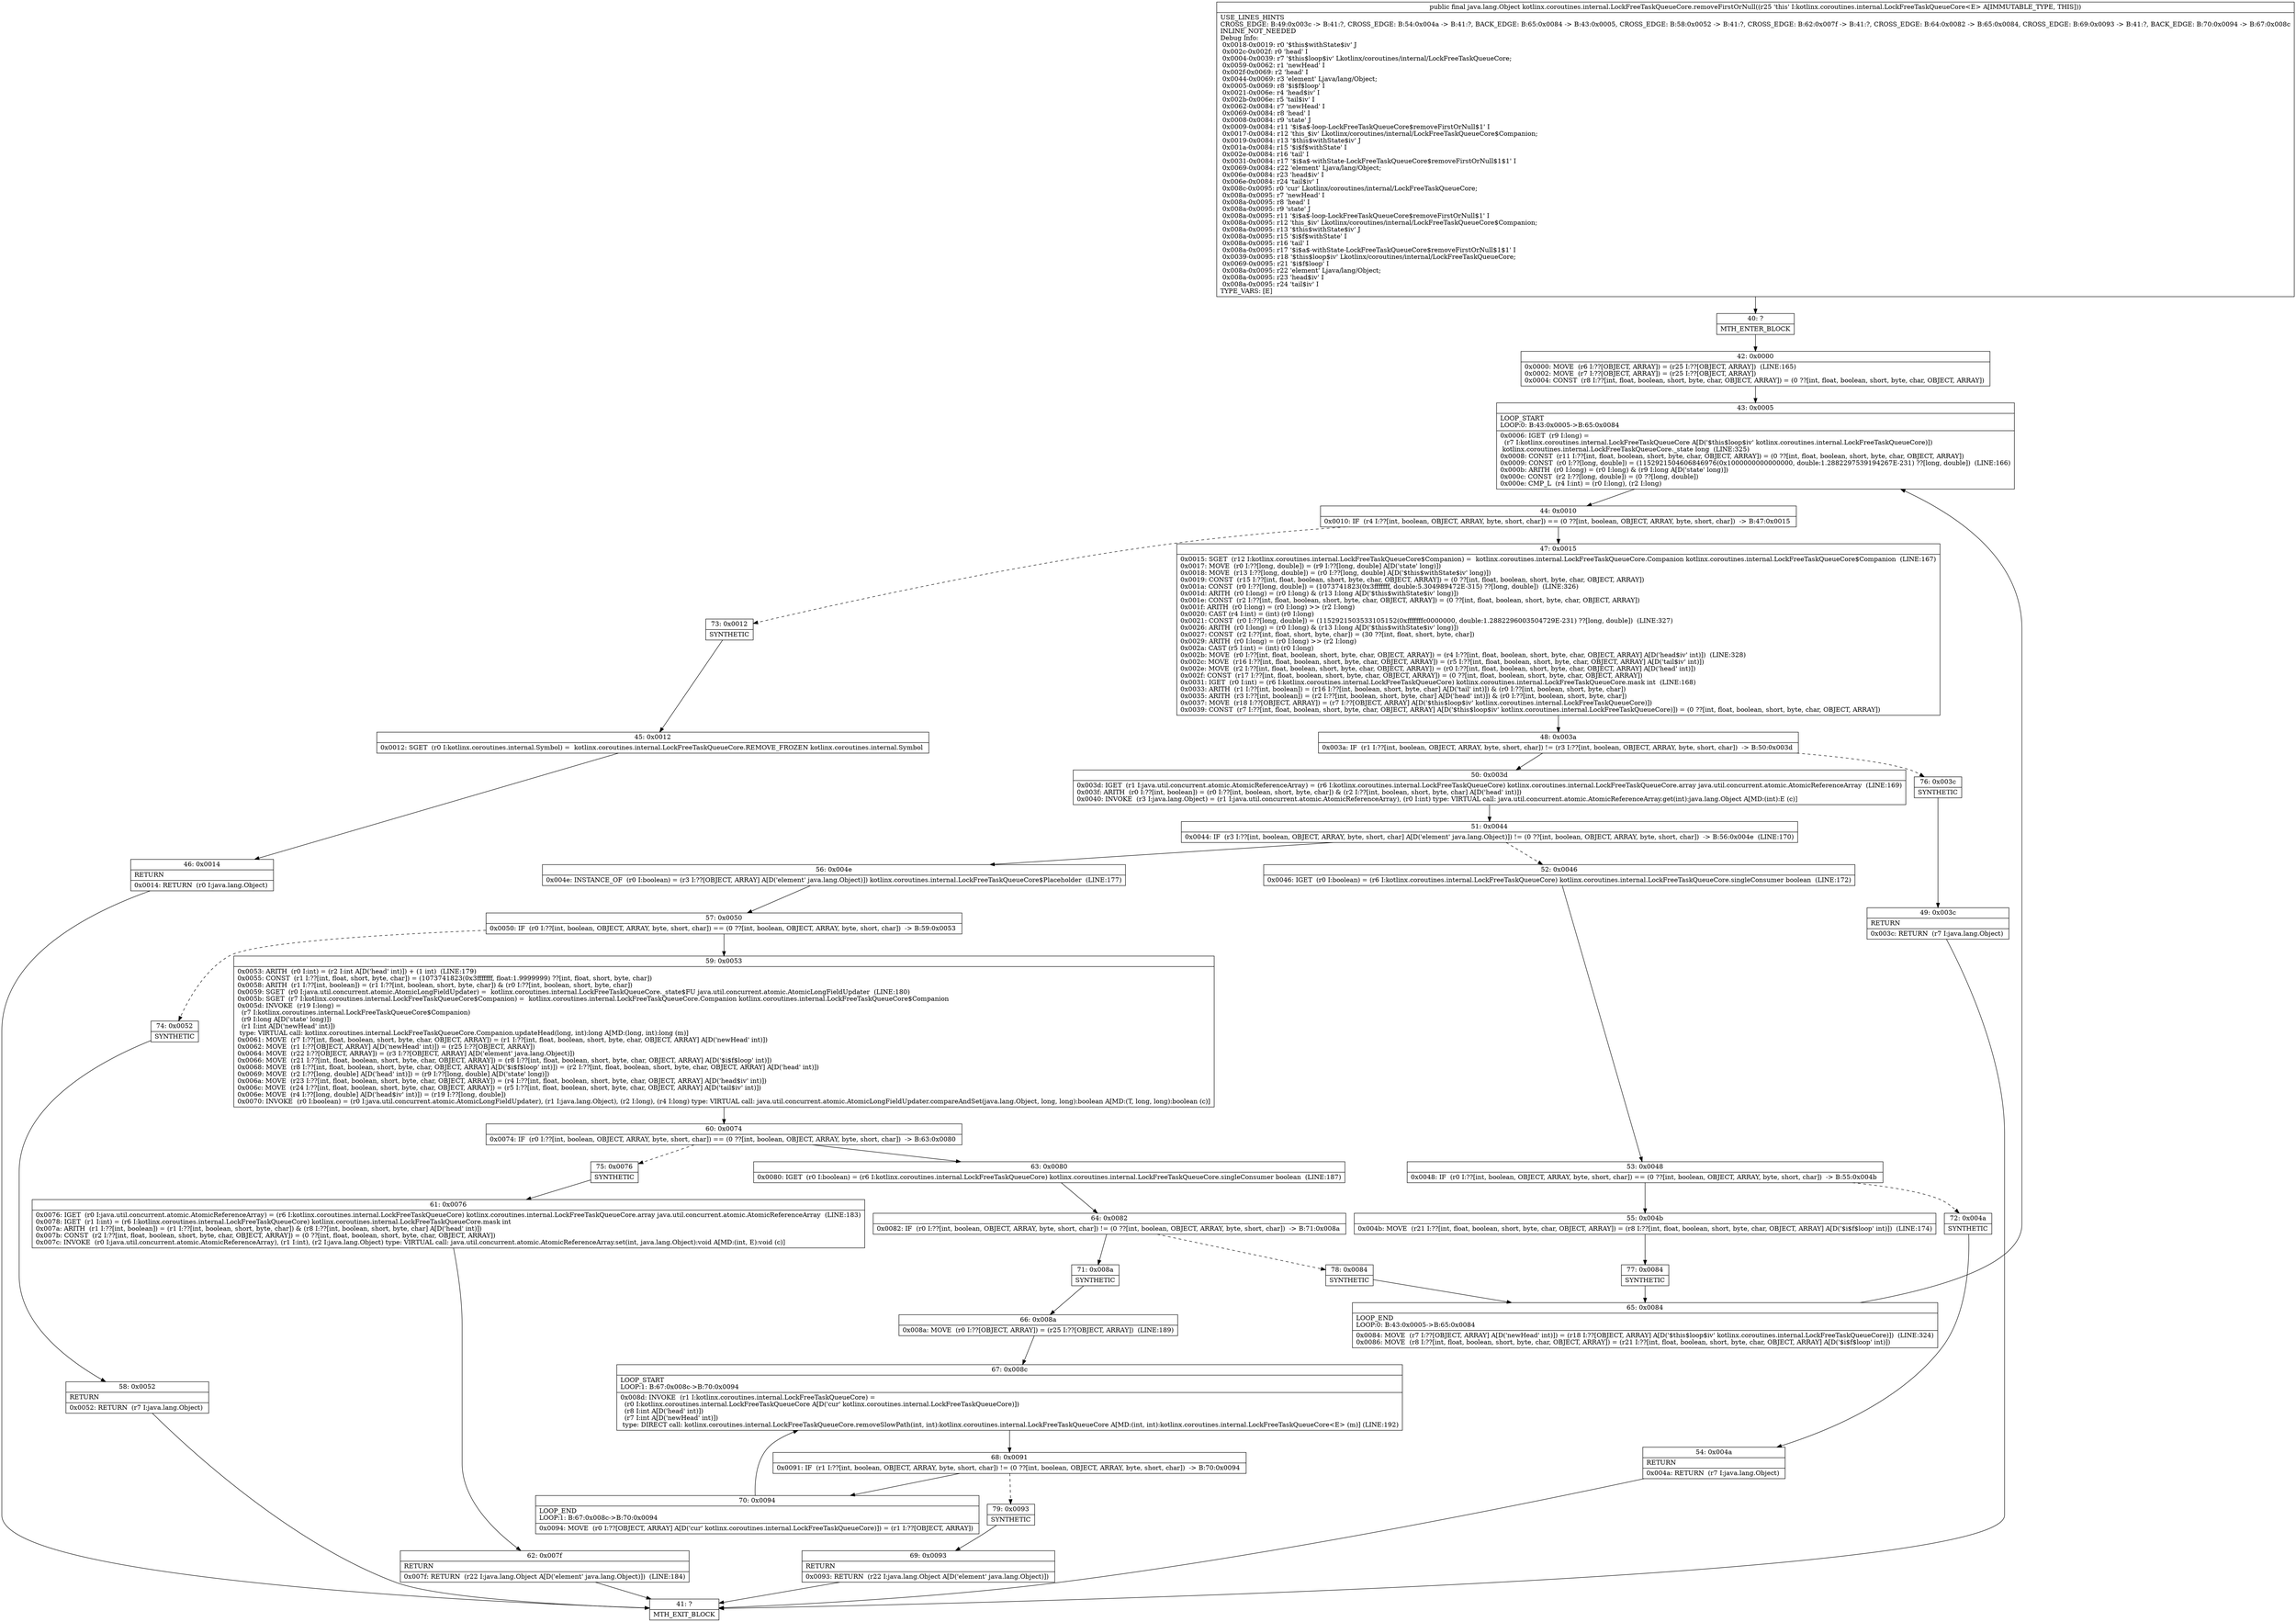 digraph "CFG forkotlinx.coroutines.internal.LockFreeTaskQueueCore.removeFirstOrNull()Ljava\/lang\/Object;" {
Node_40 [shape=record,label="{40\:\ ?|MTH_ENTER_BLOCK\l}"];
Node_42 [shape=record,label="{42\:\ 0x0000|0x0000: MOVE  (r6 I:??[OBJECT, ARRAY]) = (r25 I:??[OBJECT, ARRAY])  (LINE:165)\l0x0002: MOVE  (r7 I:??[OBJECT, ARRAY]) = (r25 I:??[OBJECT, ARRAY]) \l0x0004: CONST  (r8 I:??[int, float, boolean, short, byte, char, OBJECT, ARRAY]) = (0 ??[int, float, boolean, short, byte, char, OBJECT, ARRAY]) \l}"];
Node_43 [shape=record,label="{43\:\ 0x0005|LOOP_START\lLOOP:0: B:43:0x0005\-\>B:65:0x0084\l|0x0006: IGET  (r9 I:long) = \l  (r7 I:kotlinx.coroutines.internal.LockFreeTaskQueueCore A[D('$this$loop$iv' kotlinx.coroutines.internal.LockFreeTaskQueueCore)])\l kotlinx.coroutines.internal.LockFreeTaskQueueCore._state long  (LINE:325)\l0x0008: CONST  (r11 I:??[int, float, boolean, short, byte, char, OBJECT, ARRAY]) = (0 ??[int, float, boolean, short, byte, char, OBJECT, ARRAY]) \l0x0009: CONST  (r0 I:??[long, double]) = (1152921504606846976(0x1000000000000000, double:1.2882297539194267E\-231) ??[long, double])  (LINE:166)\l0x000b: ARITH  (r0 I:long) = (r0 I:long) & (r9 I:long A[D('state' long)]) \l0x000c: CONST  (r2 I:??[long, double]) = (0 ??[long, double]) \l0x000e: CMP_L  (r4 I:int) = (r0 I:long), (r2 I:long) \l}"];
Node_44 [shape=record,label="{44\:\ 0x0010|0x0010: IF  (r4 I:??[int, boolean, OBJECT, ARRAY, byte, short, char]) == (0 ??[int, boolean, OBJECT, ARRAY, byte, short, char])  \-\> B:47:0x0015 \l}"];
Node_47 [shape=record,label="{47\:\ 0x0015|0x0015: SGET  (r12 I:kotlinx.coroutines.internal.LockFreeTaskQueueCore$Companion) =  kotlinx.coroutines.internal.LockFreeTaskQueueCore.Companion kotlinx.coroutines.internal.LockFreeTaskQueueCore$Companion  (LINE:167)\l0x0017: MOVE  (r0 I:??[long, double]) = (r9 I:??[long, double] A[D('state' long)]) \l0x0018: MOVE  (r13 I:??[long, double]) = (r0 I:??[long, double] A[D('$this$withState$iv' long)]) \l0x0019: CONST  (r15 I:??[int, float, boolean, short, byte, char, OBJECT, ARRAY]) = (0 ??[int, float, boolean, short, byte, char, OBJECT, ARRAY]) \l0x001a: CONST  (r0 I:??[long, double]) = (1073741823(0x3fffffff, double:5.304989472E\-315) ??[long, double])  (LINE:326)\l0x001d: ARITH  (r0 I:long) = (r0 I:long) & (r13 I:long A[D('$this$withState$iv' long)]) \l0x001e: CONST  (r2 I:??[int, float, boolean, short, byte, char, OBJECT, ARRAY]) = (0 ??[int, float, boolean, short, byte, char, OBJECT, ARRAY]) \l0x001f: ARITH  (r0 I:long) = (r0 I:long) \>\> (r2 I:long) \l0x0020: CAST (r4 I:int) = (int) (r0 I:long) \l0x0021: CONST  (r0 I:??[long, double]) = (1152921503533105152(0xfffffffc0000000, double:1.2882296003504729E\-231) ??[long, double])  (LINE:327)\l0x0026: ARITH  (r0 I:long) = (r0 I:long) & (r13 I:long A[D('$this$withState$iv' long)]) \l0x0027: CONST  (r2 I:??[int, float, short, byte, char]) = (30 ??[int, float, short, byte, char]) \l0x0029: ARITH  (r0 I:long) = (r0 I:long) \>\> (r2 I:long) \l0x002a: CAST (r5 I:int) = (int) (r0 I:long) \l0x002b: MOVE  (r0 I:??[int, float, boolean, short, byte, char, OBJECT, ARRAY]) = (r4 I:??[int, float, boolean, short, byte, char, OBJECT, ARRAY] A[D('head$iv' int)])  (LINE:328)\l0x002c: MOVE  (r16 I:??[int, float, boolean, short, byte, char, OBJECT, ARRAY]) = (r5 I:??[int, float, boolean, short, byte, char, OBJECT, ARRAY] A[D('tail$iv' int)]) \l0x002e: MOVE  (r2 I:??[int, float, boolean, short, byte, char, OBJECT, ARRAY]) = (r0 I:??[int, float, boolean, short, byte, char, OBJECT, ARRAY] A[D('head' int)]) \l0x002f: CONST  (r17 I:??[int, float, boolean, short, byte, char, OBJECT, ARRAY]) = (0 ??[int, float, boolean, short, byte, char, OBJECT, ARRAY]) \l0x0031: IGET  (r0 I:int) = (r6 I:kotlinx.coroutines.internal.LockFreeTaskQueueCore) kotlinx.coroutines.internal.LockFreeTaskQueueCore.mask int  (LINE:168)\l0x0033: ARITH  (r1 I:??[int, boolean]) = (r16 I:??[int, boolean, short, byte, char] A[D('tail' int)]) & (r0 I:??[int, boolean, short, byte, char]) \l0x0035: ARITH  (r3 I:??[int, boolean]) = (r2 I:??[int, boolean, short, byte, char] A[D('head' int)]) & (r0 I:??[int, boolean, short, byte, char]) \l0x0037: MOVE  (r18 I:??[OBJECT, ARRAY]) = (r7 I:??[OBJECT, ARRAY] A[D('$this$loop$iv' kotlinx.coroutines.internal.LockFreeTaskQueueCore)]) \l0x0039: CONST  (r7 I:??[int, float, boolean, short, byte, char, OBJECT, ARRAY] A[D('$this$loop$iv' kotlinx.coroutines.internal.LockFreeTaskQueueCore)]) = (0 ??[int, float, boolean, short, byte, char, OBJECT, ARRAY]) \l}"];
Node_48 [shape=record,label="{48\:\ 0x003a|0x003a: IF  (r1 I:??[int, boolean, OBJECT, ARRAY, byte, short, char]) != (r3 I:??[int, boolean, OBJECT, ARRAY, byte, short, char])  \-\> B:50:0x003d \l}"];
Node_50 [shape=record,label="{50\:\ 0x003d|0x003d: IGET  (r1 I:java.util.concurrent.atomic.AtomicReferenceArray) = (r6 I:kotlinx.coroutines.internal.LockFreeTaskQueueCore) kotlinx.coroutines.internal.LockFreeTaskQueueCore.array java.util.concurrent.atomic.AtomicReferenceArray  (LINE:169)\l0x003f: ARITH  (r0 I:??[int, boolean]) = (r0 I:??[int, boolean, short, byte, char]) & (r2 I:??[int, boolean, short, byte, char] A[D('head' int)]) \l0x0040: INVOKE  (r3 I:java.lang.Object) = (r1 I:java.util.concurrent.atomic.AtomicReferenceArray), (r0 I:int) type: VIRTUAL call: java.util.concurrent.atomic.AtomicReferenceArray.get(int):java.lang.Object A[MD:(int):E (c)]\l}"];
Node_51 [shape=record,label="{51\:\ 0x0044|0x0044: IF  (r3 I:??[int, boolean, OBJECT, ARRAY, byte, short, char] A[D('element' java.lang.Object)]) != (0 ??[int, boolean, OBJECT, ARRAY, byte, short, char])  \-\> B:56:0x004e  (LINE:170)\l}"];
Node_52 [shape=record,label="{52\:\ 0x0046|0x0046: IGET  (r0 I:boolean) = (r6 I:kotlinx.coroutines.internal.LockFreeTaskQueueCore) kotlinx.coroutines.internal.LockFreeTaskQueueCore.singleConsumer boolean  (LINE:172)\l}"];
Node_53 [shape=record,label="{53\:\ 0x0048|0x0048: IF  (r0 I:??[int, boolean, OBJECT, ARRAY, byte, short, char]) == (0 ??[int, boolean, OBJECT, ARRAY, byte, short, char])  \-\> B:55:0x004b \l}"];
Node_55 [shape=record,label="{55\:\ 0x004b|0x004b: MOVE  (r21 I:??[int, float, boolean, short, byte, char, OBJECT, ARRAY]) = (r8 I:??[int, float, boolean, short, byte, char, OBJECT, ARRAY] A[D('$i$f$loop' int)])  (LINE:174)\l}"];
Node_77 [shape=record,label="{77\:\ 0x0084|SYNTHETIC\l}"];
Node_65 [shape=record,label="{65\:\ 0x0084|LOOP_END\lLOOP:0: B:43:0x0005\-\>B:65:0x0084\l|0x0084: MOVE  (r7 I:??[OBJECT, ARRAY] A[D('newHead' int)]) = (r18 I:??[OBJECT, ARRAY] A[D('$this$loop$iv' kotlinx.coroutines.internal.LockFreeTaskQueueCore)])  (LINE:324)\l0x0086: MOVE  (r8 I:??[int, float, boolean, short, byte, char, OBJECT, ARRAY]) = (r21 I:??[int, float, boolean, short, byte, char, OBJECT, ARRAY] A[D('$i$f$loop' int)]) \l}"];
Node_72 [shape=record,label="{72\:\ 0x004a|SYNTHETIC\l}"];
Node_54 [shape=record,label="{54\:\ 0x004a|RETURN\l|0x004a: RETURN  (r7 I:java.lang.Object) \l}"];
Node_41 [shape=record,label="{41\:\ ?|MTH_EXIT_BLOCK\l}"];
Node_56 [shape=record,label="{56\:\ 0x004e|0x004e: INSTANCE_OF  (r0 I:boolean) = (r3 I:??[OBJECT, ARRAY] A[D('element' java.lang.Object)]) kotlinx.coroutines.internal.LockFreeTaskQueueCore$Placeholder  (LINE:177)\l}"];
Node_57 [shape=record,label="{57\:\ 0x0050|0x0050: IF  (r0 I:??[int, boolean, OBJECT, ARRAY, byte, short, char]) == (0 ??[int, boolean, OBJECT, ARRAY, byte, short, char])  \-\> B:59:0x0053 \l}"];
Node_59 [shape=record,label="{59\:\ 0x0053|0x0053: ARITH  (r0 I:int) = (r2 I:int A[D('head' int)]) + (1 int)  (LINE:179)\l0x0055: CONST  (r1 I:??[int, float, short, byte, char]) = (1073741823(0x3fffffff, float:1.9999999) ??[int, float, short, byte, char]) \l0x0058: ARITH  (r1 I:??[int, boolean]) = (r1 I:??[int, boolean, short, byte, char]) & (r0 I:??[int, boolean, short, byte, char]) \l0x0059: SGET  (r0 I:java.util.concurrent.atomic.AtomicLongFieldUpdater) =  kotlinx.coroutines.internal.LockFreeTaskQueueCore._state$FU java.util.concurrent.atomic.AtomicLongFieldUpdater  (LINE:180)\l0x005b: SGET  (r7 I:kotlinx.coroutines.internal.LockFreeTaskQueueCore$Companion) =  kotlinx.coroutines.internal.LockFreeTaskQueueCore.Companion kotlinx.coroutines.internal.LockFreeTaskQueueCore$Companion \l0x005d: INVOKE  (r19 I:long) = \l  (r7 I:kotlinx.coroutines.internal.LockFreeTaskQueueCore$Companion)\l  (r9 I:long A[D('state' long)])\l  (r1 I:int A[D('newHead' int)])\l type: VIRTUAL call: kotlinx.coroutines.internal.LockFreeTaskQueueCore.Companion.updateHead(long, int):long A[MD:(long, int):long (m)]\l0x0061: MOVE  (r7 I:??[int, float, boolean, short, byte, char, OBJECT, ARRAY]) = (r1 I:??[int, float, boolean, short, byte, char, OBJECT, ARRAY] A[D('newHead' int)]) \l0x0062: MOVE  (r1 I:??[OBJECT, ARRAY] A[D('newHead' int)]) = (r25 I:??[OBJECT, ARRAY]) \l0x0064: MOVE  (r22 I:??[OBJECT, ARRAY]) = (r3 I:??[OBJECT, ARRAY] A[D('element' java.lang.Object)]) \l0x0066: MOVE  (r21 I:??[int, float, boolean, short, byte, char, OBJECT, ARRAY]) = (r8 I:??[int, float, boolean, short, byte, char, OBJECT, ARRAY] A[D('$i$f$loop' int)]) \l0x0068: MOVE  (r8 I:??[int, float, boolean, short, byte, char, OBJECT, ARRAY] A[D('$i$f$loop' int)]) = (r2 I:??[int, float, boolean, short, byte, char, OBJECT, ARRAY] A[D('head' int)]) \l0x0069: MOVE  (r2 I:??[long, double] A[D('head' int)]) = (r9 I:??[long, double] A[D('state' long)]) \l0x006a: MOVE  (r23 I:??[int, float, boolean, short, byte, char, OBJECT, ARRAY]) = (r4 I:??[int, float, boolean, short, byte, char, OBJECT, ARRAY] A[D('head$iv' int)]) \l0x006c: MOVE  (r24 I:??[int, float, boolean, short, byte, char, OBJECT, ARRAY]) = (r5 I:??[int, float, boolean, short, byte, char, OBJECT, ARRAY] A[D('tail$iv' int)]) \l0x006e: MOVE  (r4 I:??[long, double] A[D('head$iv' int)]) = (r19 I:??[long, double]) \l0x0070: INVOKE  (r0 I:boolean) = (r0 I:java.util.concurrent.atomic.AtomicLongFieldUpdater), (r1 I:java.lang.Object), (r2 I:long), (r4 I:long) type: VIRTUAL call: java.util.concurrent.atomic.AtomicLongFieldUpdater.compareAndSet(java.lang.Object, long, long):boolean A[MD:(T, long, long):boolean (c)]\l}"];
Node_60 [shape=record,label="{60\:\ 0x0074|0x0074: IF  (r0 I:??[int, boolean, OBJECT, ARRAY, byte, short, char]) == (0 ??[int, boolean, OBJECT, ARRAY, byte, short, char])  \-\> B:63:0x0080 \l}"];
Node_63 [shape=record,label="{63\:\ 0x0080|0x0080: IGET  (r0 I:boolean) = (r6 I:kotlinx.coroutines.internal.LockFreeTaskQueueCore) kotlinx.coroutines.internal.LockFreeTaskQueueCore.singleConsumer boolean  (LINE:187)\l}"];
Node_64 [shape=record,label="{64\:\ 0x0082|0x0082: IF  (r0 I:??[int, boolean, OBJECT, ARRAY, byte, short, char]) != (0 ??[int, boolean, OBJECT, ARRAY, byte, short, char])  \-\> B:71:0x008a \l}"];
Node_71 [shape=record,label="{71\:\ 0x008a|SYNTHETIC\l}"];
Node_66 [shape=record,label="{66\:\ 0x008a|0x008a: MOVE  (r0 I:??[OBJECT, ARRAY]) = (r25 I:??[OBJECT, ARRAY])  (LINE:189)\l}"];
Node_67 [shape=record,label="{67\:\ 0x008c|LOOP_START\lLOOP:1: B:67:0x008c\-\>B:70:0x0094\l|0x008d: INVOKE  (r1 I:kotlinx.coroutines.internal.LockFreeTaskQueueCore) = \l  (r0 I:kotlinx.coroutines.internal.LockFreeTaskQueueCore A[D('cur' kotlinx.coroutines.internal.LockFreeTaskQueueCore)])\l  (r8 I:int A[D('head' int)])\l  (r7 I:int A[D('newHead' int)])\l type: DIRECT call: kotlinx.coroutines.internal.LockFreeTaskQueueCore.removeSlowPath(int, int):kotlinx.coroutines.internal.LockFreeTaskQueueCore A[MD:(int, int):kotlinx.coroutines.internal.LockFreeTaskQueueCore\<E\> (m)] (LINE:192)\l}"];
Node_68 [shape=record,label="{68\:\ 0x0091|0x0091: IF  (r1 I:??[int, boolean, OBJECT, ARRAY, byte, short, char]) != (0 ??[int, boolean, OBJECT, ARRAY, byte, short, char])  \-\> B:70:0x0094 \l}"];
Node_70 [shape=record,label="{70\:\ 0x0094|LOOP_END\lLOOP:1: B:67:0x008c\-\>B:70:0x0094\l|0x0094: MOVE  (r0 I:??[OBJECT, ARRAY] A[D('cur' kotlinx.coroutines.internal.LockFreeTaskQueueCore)]) = (r1 I:??[OBJECT, ARRAY]) \l}"];
Node_79 [shape=record,label="{79\:\ 0x0093|SYNTHETIC\l}"];
Node_69 [shape=record,label="{69\:\ 0x0093|RETURN\l|0x0093: RETURN  (r22 I:java.lang.Object A[D('element' java.lang.Object)]) \l}"];
Node_78 [shape=record,label="{78\:\ 0x0084|SYNTHETIC\l}"];
Node_75 [shape=record,label="{75\:\ 0x0076|SYNTHETIC\l}"];
Node_61 [shape=record,label="{61\:\ 0x0076|0x0076: IGET  (r0 I:java.util.concurrent.atomic.AtomicReferenceArray) = (r6 I:kotlinx.coroutines.internal.LockFreeTaskQueueCore) kotlinx.coroutines.internal.LockFreeTaskQueueCore.array java.util.concurrent.atomic.AtomicReferenceArray  (LINE:183)\l0x0078: IGET  (r1 I:int) = (r6 I:kotlinx.coroutines.internal.LockFreeTaskQueueCore) kotlinx.coroutines.internal.LockFreeTaskQueueCore.mask int \l0x007a: ARITH  (r1 I:??[int, boolean]) = (r1 I:??[int, boolean, short, byte, char]) & (r8 I:??[int, boolean, short, byte, char] A[D('head' int)]) \l0x007b: CONST  (r2 I:??[int, float, boolean, short, byte, char, OBJECT, ARRAY]) = (0 ??[int, float, boolean, short, byte, char, OBJECT, ARRAY]) \l0x007c: INVOKE  (r0 I:java.util.concurrent.atomic.AtomicReferenceArray), (r1 I:int), (r2 I:java.lang.Object) type: VIRTUAL call: java.util.concurrent.atomic.AtomicReferenceArray.set(int, java.lang.Object):void A[MD:(int, E):void (c)]\l}"];
Node_62 [shape=record,label="{62\:\ 0x007f|RETURN\l|0x007f: RETURN  (r22 I:java.lang.Object A[D('element' java.lang.Object)])  (LINE:184)\l}"];
Node_74 [shape=record,label="{74\:\ 0x0052|SYNTHETIC\l}"];
Node_58 [shape=record,label="{58\:\ 0x0052|RETURN\l|0x0052: RETURN  (r7 I:java.lang.Object) \l}"];
Node_76 [shape=record,label="{76\:\ 0x003c|SYNTHETIC\l}"];
Node_49 [shape=record,label="{49\:\ 0x003c|RETURN\l|0x003c: RETURN  (r7 I:java.lang.Object) \l}"];
Node_73 [shape=record,label="{73\:\ 0x0012|SYNTHETIC\l}"];
Node_45 [shape=record,label="{45\:\ 0x0012|0x0012: SGET  (r0 I:kotlinx.coroutines.internal.Symbol) =  kotlinx.coroutines.internal.LockFreeTaskQueueCore.REMOVE_FROZEN kotlinx.coroutines.internal.Symbol \l}"];
Node_46 [shape=record,label="{46\:\ 0x0014|RETURN\l|0x0014: RETURN  (r0 I:java.lang.Object) \l}"];
MethodNode[shape=record,label="{public final java.lang.Object kotlinx.coroutines.internal.LockFreeTaskQueueCore.removeFirstOrNull((r25 'this' I:kotlinx.coroutines.internal.LockFreeTaskQueueCore\<E\> A[IMMUTABLE_TYPE, THIS]))  | USE_LINES_HINTS\lCROSS_EDGE: B:49:0x003c \-\> B:41:?, CROSS_EDGE: B:54:0x004a \-\> B:41:?, BACK_EDGE: B:65:0x0084 \-\> B:43:0x0005, CROSS_EDGE: B:58:0x0052 \-\> B:41:?, CROSS_EDGE: B:62:0x007f \-\> B:41:?, CROSS_EDGE: B:64:0x0082 \-\> B:65:0x0084, CROSS_EDGE: B:69:0x0093 \-\> B:41:?, BACK_EDGE: B:70:0x0094 \-\> B:67:0x008c\lINLINE_NOT_NEEDED\lDebug Info:\l  0x0018\-0x0019: r0 '$this$withState$iv' J\l  0x002c\-0x002f: r0 'head' I\l  0x0004\-0x0039: r7 '$this$loop$iv' Lkotlinx\/coroutines\/internal\/LockFreeTaskQueueCore;\l  0x0059\-0x0062: r1 'newHead' I\l  0x002f\-0x0069: r2 'head' I\l  0x0044\-0x0069: r3 'element' Ljava\/lang\/Object;\l  0x0005\-0x0069: r8 '$i$f$loop' I\l  0x0021\-0x006e: r4 'head$iv' I\l  0x002b\-0x006e: r5 'tail$iv' I\l  0x0062\-0x0084: r7 'newHead' I\l  0x0069\-0x0084: r8 'head' I\l  0x0008\-0x0084: r9 'state' J\l  0x0009\-0x0084: r11 '$i$a$\-loop\-LockFreeTaskQueueCore$removeFirstOrNull$1' I\l  0x0017\-0x0084: r12 'this_$iv' Lkotlinx\/coroutines\/internal\/LockFreeTaskQueueCore$Companion;\l  0x0019\-0x0084: r13 '$this$withState$iv' J\l  0x001a\-0x0084: r15 '$i$f$withState' I\l  0x002e\-0x0084: r16 'tail' I\l  0x0031\-0x0084: r17 '$i$a$\-withState\-LockFreeTaskQueueCore$removeFirstOrNull$1$1' I\l  0x0069\-0x0084: r22 'element' Ljava\/lang\/Object;\l  0x006e\-0x0084: r23 'head$iv' I\l  0x006e\-0x0084: r24 'tail$iv' I\l  0x008c\-0x0095: r0 'cur' Lkotlinx\/coroutines\/internal\/LockFreeTaskQueueCore;\l  0x008a\-0x0095: r7 'newHead' I\l  0x008a\-0x0095: r8 'head' I\l  0x008a\-0x0095: r9 'state' J\l  0x008a\-0x0095: r11 '$i$a$\-loop\-LockFreeTaskQueueCore$removeFirstOrNull$1' I\l  0x008a\-0x0095: r12 'this_$iv' Lkotlinx\/coroutines\/internal\/LockFreeTaskQueueCore$Companion;\l  0x008a\-0x0095: r13 '$this$withState$iv' J\l  0x008a\-0x0095: r15 '$i$f$withState' I\l  0x008a\-0x0095: r16 'tail' I\l  0x008a\-0x0095: r17 '$i$a$\-withState\-LockFreeTaskQueueCore$removeFirstOrNull$1$1' I\l  0x0039\-0x0095: r18 '$this$loop$iv' Lkotlinx\/coroutines\/internal\/LockFreeTaskQueueCore;\l  0x0069\-0x0095: r21 '$i$f$loop' I\l  0x008a\-0x0095: r22 'element' Ljava\/lang\/Object;\l  0x008a\-0x0095: r23 'head$iv' I\l  0x008a\-0x0095: r24 'tail$iv' I\lTYPE_VARS: [E]\l}"];
MethodNode -> Node_40;Node_40 -> Node_42;
Node_42 -> Node_43;
Node_43 -> Node_44;
Node_44 -> Node_47;
Node_44 -> Node_73[style=dashed];
Node_47 -> Node_48;
Node_48 -> Node_50;
Node_48 -> Node_76[style=dashed];
Node_50 -> Node_51;
Node_51 -> Node_52[style=dashed];
Node_51 -> Node_56;
Node_52 -> Node_53;
Node_53 -> Node_55;
Node_53 -> Node_72[style=dashed];
Node_55 -> Node_77;
Node_77 -> Node_65;
Node_65 -> Node_43;
Node_72 -> Node_54;
Node_54 -> Node_41;
Node_56 -> Node_57;
Node_57 -> Node_59;
Node_57 -> Node_74[style=dashed];
Node_59 -> Node_60;
Node_60 -> Node_63;
Node_60 -> Node_75[style=dashed];
Node_63 -> Node_64;
Node_64 -> Node_71;
Node_64 -> Node_78[style=dashed];
Node_71 -> Node_66;
Node_66 -> Node_67;
Node_67 -> Node_68;
Node_68 -> Node_70;
Node_68 -> Node_79[style=dashed];
Node_70 -> Node_67;
Node_79 -> Node_69;
Node_69 -> Node_41;
Node_78 -> Node_65;
Node_75 -> Node_61;
Node_61 -> Node_62;
Node_62 -> Node_41;
Node_74 -> Node_58;
Node_58 -> Node_41;
Node_76 -> Node_49;
Node_49 -> Node_41;
Node_73 -> Node_45;
Node_45 -> Node_46;
Node_46 -> Node_41;
}

